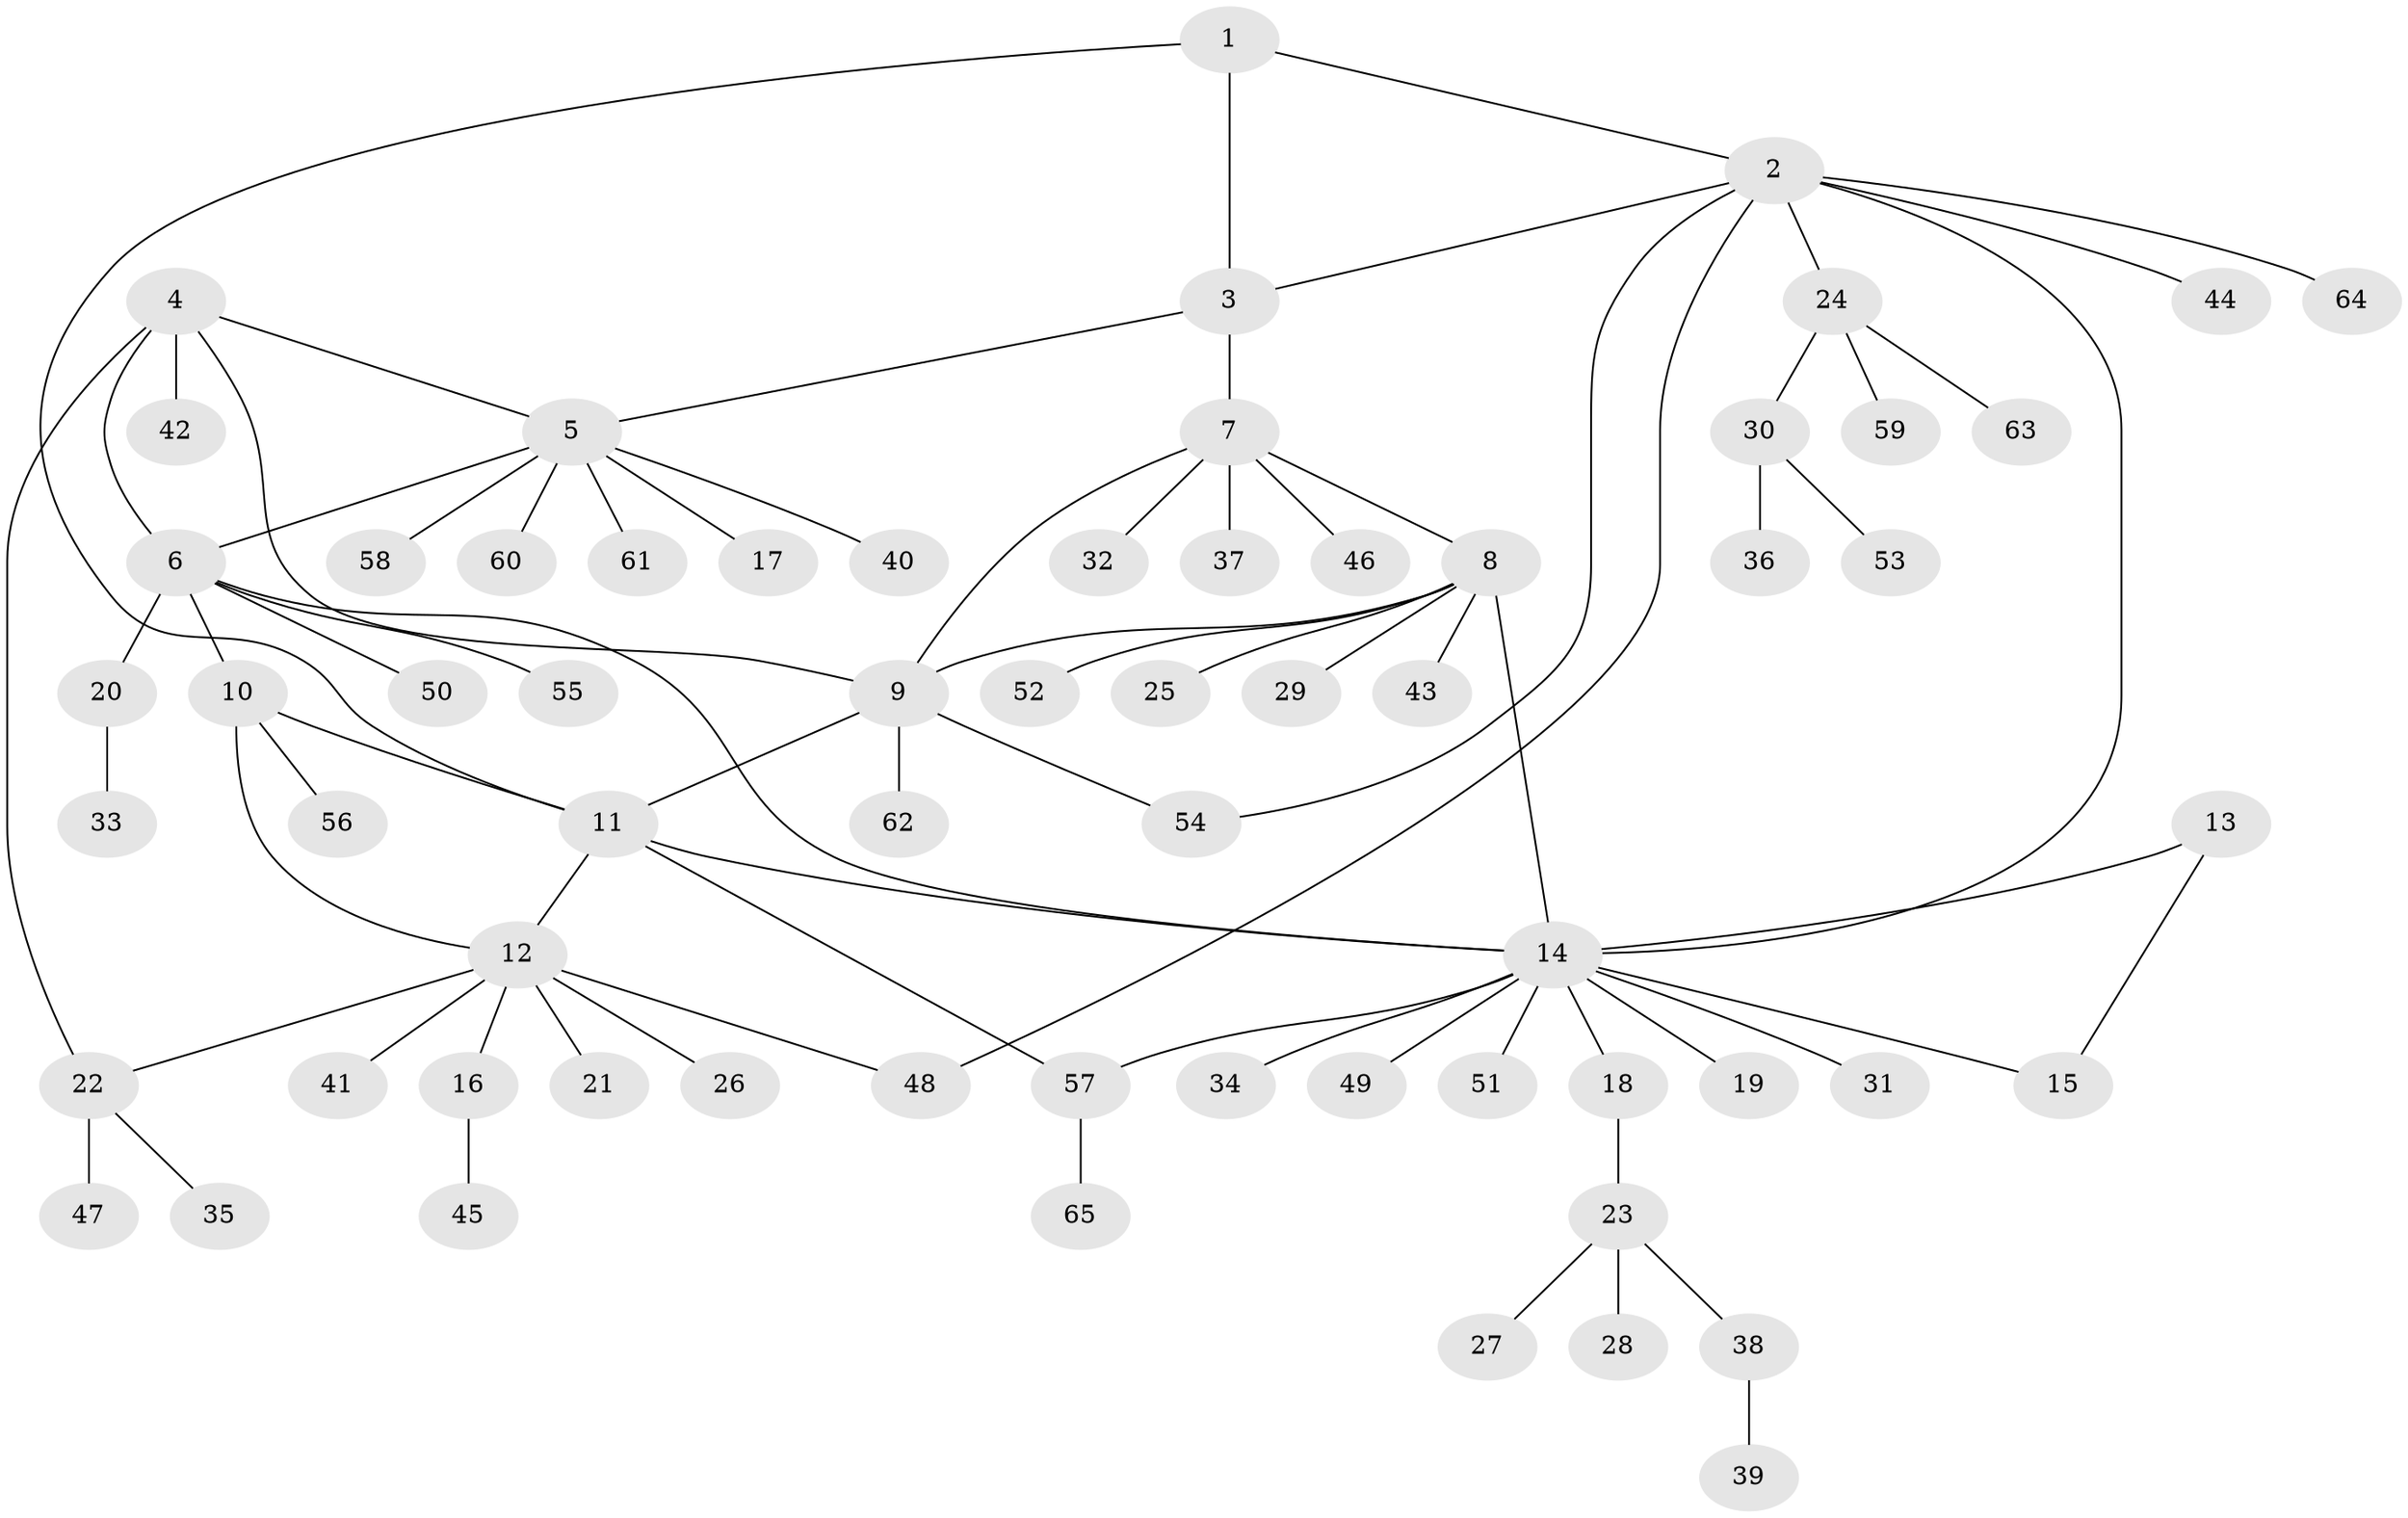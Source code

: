 // Generated by graph-tools (version 1.1) at 2025/02/03/09/25 03:02:37]
// undirected, 65 vertices, 79 edges
graph export_dot {
graph [start="1"]
  node [color=gray90,style=filled];
  1;
  2;
  3;
  4;
  5;
  6;
  7;
  8;
  9;
  10;
  11;
  12;
  13;
  14;
  15;
  16;
  17;
  18;
  19;
  20;
  21;
  22;
  23;
  24;
  25;
  26;
  27;
  28;
  29;
  30;
  31;
  32;
  33;
  34;
  35;
  36;
  37;
  38;
  39;
  40;
  41;
  42;
  43;
  44;
  45;
  46;
  47;
  48;
  49;
  50;
  51;
  52;
  53;
  54;
  55;
  56;
  57;
  58;
  59;
  60;
  61;
  62;
  63;
  64;
  65;
  1 -- 2;
  1 -- 3;
  1 -- 11;
  2 -- 3;
  2 -- 14;
  2 -- 24;
  2 -- 44;
  2 -- 48;
  2 -- 54;
  2 -- 64;
  3 -- 5;
  3 -- 7;
  4 -- 5;
  4 -- 6;
  4 -- 9;
  4 -- 22;
  4 -- 42;
  5 -- 6;
  5 -- 17;
  5 -- 40;
  5 -- 58;
  5 -- 60;
  5 -- 61;
  6 -- 10;
  6 -- 14;
  6 -- 20;
  6 -- 50;
  6 -- 55;
  7 -- 8;
  7 -- 9;
  7 -- 32;
  7 -- 37;
  7 -- 46;
  8 -- 9;
  8 -- 14;
  8 -- 25;
  8 -- 29;
  8 -- 43;
  8 -- 52;
  9 -- 11;
  9 -- 54;
  9 -- 62;
  10 -- 11;
  10 -- 12;
  10 -- 56;
  11 -- 12;
  11 -- 14;
  11 -- 57;
  12 -- 16;
  12 -- 21;
  12 -- 22;
  12 -- 26;
  12 -- 41;
  12 -- 48;
  13 -- 14;
  13 -- 15;
  14 -- 15;
  14 -- 18;
  14 -- 19;
  14 -- 31;
  14 -- 34;
  14 -- 49;
  14 -- 51;
  14 -- 57;
  16 -- 45;
  18 -- 23;
  20 -- 33;
  22 -- 35;
  22 -- 47;
  23 -- 27;
  23 -- 28;
  23 -- 38;
  24 -- 30;
  24 -- 59;
  24 -- 63;
  30 -- 36;
  30 -- 53;
  38 -- 39;
  57 -- 65;
}
